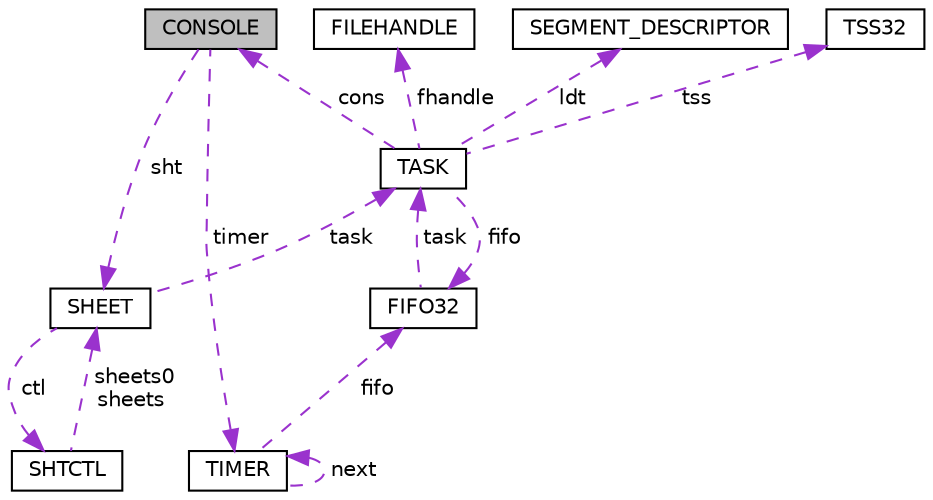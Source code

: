 digraph "CONSOLE"
{
 // LATEX_PDF_SIZE
  edge [fontname="Helvetica",fontsize="10",labelfontname="Helvetica",labelfontsize="10"];
  node [fontname="Helvetica",fontsize="10",shape=record];
  Node1 [label="CONSOLE",height=0.2,width=0.4,color="black", fillcolor="grey75", style="filled", fontcolor="black",tooltip=" "];
  Node2 -> Node1 [dir="back",color="darkorchid3",fontsize="10",style="dashed",label=" sht" ,fontname="Helvetica"];
  Node2 [label="SHEET",height=0.2,width=0.4,color="black", fillcolor="white", style="filled",URL="$struct_s_h_e_e_t.html",tooltip="シート構造体"];
  Node3 -> Node2 [dir="back",color="darkorchid3",fontsize="10",style="dashed",label=" task" ,fontname="Helvetica"];
  Node3 [label="TASK",height=0.2,width=0.4,color="black", fillcolor="white", style="filled",URL="$struct_t_a_s_k.html",tooltip=" "];
  Node4 -> Node3 [dir="back",color="darkorchid3",fontsize="10",style="dashed",label=" fhandle" ,fontname="Helvetica"];
  Node4 [label="FILEHANDLE",height=0.2,width=0.4,color="black", fillcolor="white", style="filled",URL="$struct_f_i_l_e_h_a_n_d_l_e.html",tooltip=" "];
  Node1 -> Node3 [dir="back",color="darkorchid3",fontsize="10",style="dashed",label=" cons" ,fontname="Helvetica"];
  Node5 -> Node3 [dir="back",color="darkorchid3",fontsize="10",style="dashed",label=" ldt" ,fontname="Helvetica"];
  Node5 [label="SEGMENT_DESCRIPTOR",height=0.2,width=0.4,color="black", fillcolor="white", style="filled",URL="$struct_s_e_g_m_e_n_t___d_e_s_c_r_i_p_t_o_r.html",tooltip=" "];
  Node6 -> Node3 [dir="back",color="darkorchid3",fontsize="10",style="dashed",label=" fifo" ,fontname="Helvetica"];
  Node6 [label="FIFO32",height=0.2,width=0.4,color="black", fillcolor="white", style="filled",URL="$struct_f_i_f_o32.html",tooltip=" "];
  Node3 -> Node6 [dir="back",color="darkorchid3",fontsize="10",style="dashed",label=" task" ,fontname="Helvetica"];
  Node7 -> Node3 [dir="back",color="darkorchid3",fontsize="10",style="dashed",label=" tss" ,fontname="Helvetica"];
  Node7 [label="TSS32",height=0.2,width=0.4,color="black", fillcolor="white", style="filled",URL="$struct_t_s_s32.html",tooltip=" "];
  Node8 -> Node2 [dir="back",color="darkorchid3",fontsize="10",style="dashed",label=" ctl" ,fontname="Helvetica"];
  Node8 [label="SHTCTL",height=0.2,width=0.4,color="black", fillcolor="white", style="filled",URL="$struct_s_h_t_c_t_l.html",tooltip="シートコントロール構造体"];
  Node2 -> Node8 [dir="back",color="darkorchid3",fontsize="10",style="dashed",label=" sheets0\nsheets" ,fontname="Helvetica"];
  Node9 -> Node1 [dir="back",color="darkorchid3",fontsize="10",style="dashed",label=" timer" ,fontname="Helvetica"];
  Node9 [label="TIMER",height=0.2,width=0.4,color="black", fillcolor="white", style="filled",URL="$struct_t_i_m_e_r.html",tooltip=" "];
  Node6 -> Node9 [dir="back",color="darkorchid3",fontsize="10",style="dashed",label=" fifo" ,fontname="Helvetica"];
  Node9 -> Node9 [dir="back",color="darkorchid3",fontsize="10",style="dashed",label=" next" ,fontname="Helvetica"];
}
